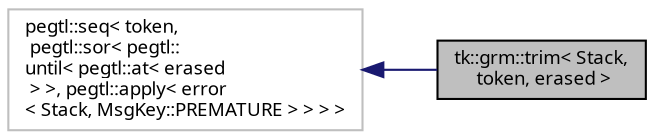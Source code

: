 digraph "tk::grm::trim&lt; Stack, token, erased &gt;"
{
 // INTERACTIVE_SVG=YES
  bgcolor="transparent";
  edge [fontname="sans-serif",fontsize="9",labelfontname="sans-serif",labelfontsize="9"];
  node [fontname="sans-serif",fontsize="9",shape=record];
  rankdir="LR";
  Node1 [label="tk::grm::trim\< Stack,\l token, erased \>",height=0.2,width=0.4,color="black", fillcolor="grey75", style="filled", fontcolor="black"];
  Node2 -> Node1 [dir="back",color="midnightblue",fontsize="9",style="solid",fontname="sans-serif"];
  Node2 [label="pegtl::seq\< token,\l pegtl::sor\< pegtl::\luntil\< pegtl::at\< erased\l \> \>, pegtl::apply\< error\l\< Stack, MsgKey::PREMATURE \> \> \> \>",height=0.2,width=0.4,color="grey75"];
}
